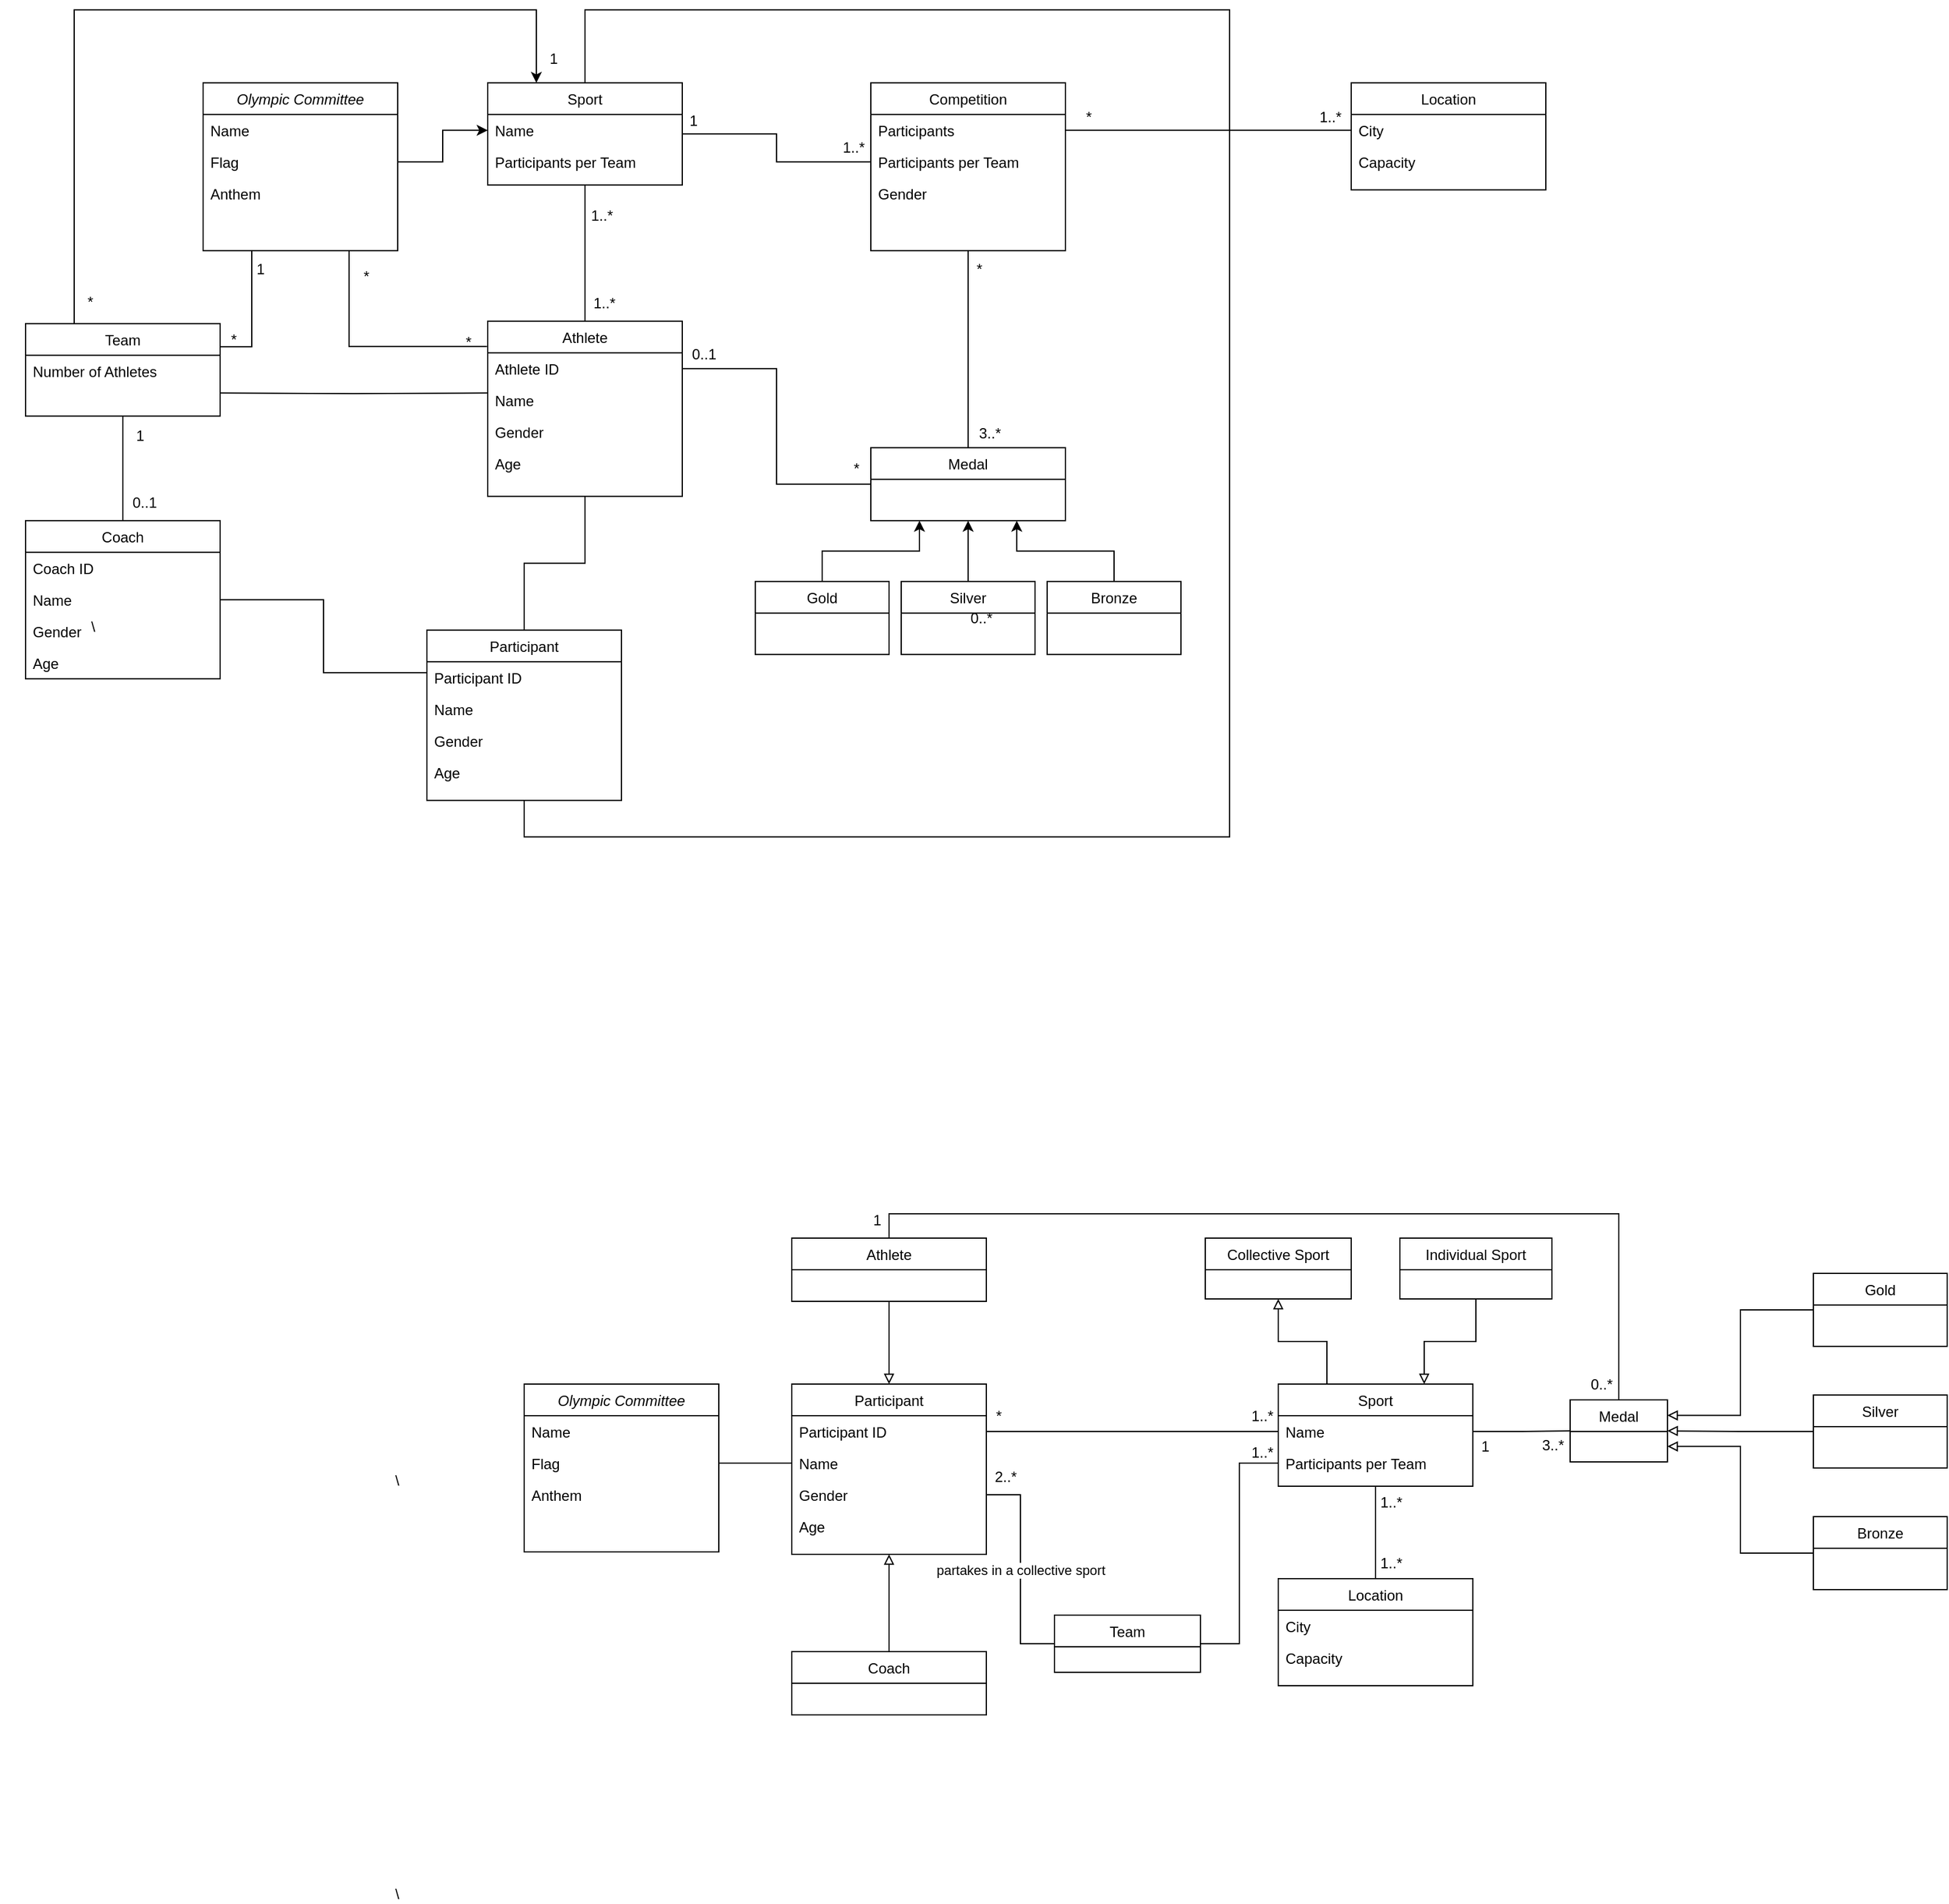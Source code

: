 <mxfile version="15.8.2" type="device"><diagram id="C5RBs43oDa-KdzZeNtuy" name="Page-1"><mxGraphModel dx="1582" dy="868" grid="1" gridSize="10" guides="1" tooltips="1" connect="1" arrows="1" fold="1" page="0" pageScale="1" pageWidth="827" pageHeight="1169" background="none" math="0" shadow="0"><root><mxCell id="WIyWlLk6GJQsqaUBKTNV-0"/><mxCell id="WIyWlLk6GJQsqaUBKTNV-1" parent="WIyWlLk6GJQsqaUBKTNV-0"/><mxCell id="XRuyuBpXfUFZvC4480IQ-0" value="Olympic Committee" style="swimlane;fontStyle=2;align=center;verticalAlign=top;childLayout=stackLayout;horizontal=1;startSize=26;horizontalStack=0;resizeParent=1;resizeLast=0;collapsible=1;marginBottom=0;rounded=0;shadow=0;strokeWidth=1;" parent="WIyWlLk6GJQsqaUBKTNV-1" vertex="1"><mxGeometry x="-604" y="-149.86" width="160" height="138" as="geometry"><mxRectangle x="230" y="140" width="160" height="26" as="alternateBounds"/></mxGeometry></mxCell><mxCell id="XRuyuBpXfUFZvC4480IQ-1" value="Name" style="text;align=left;verticalAlign=top;spacingLeft=4;spacingRight=4;overflow=hidden;rotatable=0;points=[[0,0.5],[1,0.5]];portConstraint=eastwest;" parent="XRuyuBpXfUFZvC4480IQ-0" vertex="1"><mxGeometry y="26" width="160" height="26" as="geometry"/></mxCell><mxCell id="XRuyuBpXfUFZvC4480IQ-3" value="Flag" style="text;align=left;verticalAlign=top;spacingLeft=4;spacingRight=4;overflow=hidden;rotatable=0;points=[[0,0.5],[1,0.5]];portConstraint=eastwest;" parent="XRuyuBpXfUFZvC4480IQ-0" vertex="1"><mxGeometry y="52" width="160" height="26" as="geometry"/></mxCell><mxCell id="DYSeeIDFSxhkfzzKo8SG-1" value="Anthem" style="text;align=left;verticalAlign=top;spacingLeft=4;spacingRight=4;overflow=hidden;rotatable=0;points=[[0,0.5],[1,0.5]];portConstraint=eastwest;" parent="XRuyuBpXfUFZvC4480IQ-0" vertex="1"><mxGeometry y="78" width="160" height="26" as="geometry"/></mxCell><mxCell id="XRuyuBpXfUFZvC4480IQ-65" style="edgeStyle=orthogonalEdgeStyle;rounded=0;orthogonalLoop=1;jettySize=auto;html=1;exitX=0.5;exitY=1;exitDx=0;exitDy=0;entryX=0.5;entryY=0;entryDx=0;entryDy=0;endArrow=none;endFill=0;" parent="WIyWlLk6GJQsqaUBKTNV-1" source="XRuyuBpXfUFZvC4480IQ-4" target="XRuyuBpXfUFZvC4480IQ-59" edge="1"><mxGeometry relative="1" as="geometry"/></mxCell><mxCell id="XRuyuBpXfUFZvC4480IQ-4" value="Competition" style="swimlane;fontStyle=0;align=center;verticalAlign=top;childLayout=stackLayout;horizontal=1;startSize=26;horizontalStack=0;resizeParent=1;resizeLast=0;collapsible=1;marginBottom=0;rounded=0;shadow=0;strokeWidth=1;" parent="WIyWlLk6GJQsqaUBKTNV-1" vertex="1"><mxGeometry x="-55" y="-149.86" width="160" height="138" as="geometry"><mxRectangle x="130" y="380" width="160" height="26" as="alternateBounds"/></mxGeometry></mxCell><mxCell id="XRuyuBpXfUFZvC4480IQ-5" value="Participants" style="text;align=left;verticalAlign=top;spacingLeft=4;spacingRight=4;overflow=hidden;rotatable=0;points=[[0,0.5],[1,0.5]];portConstraint=eastwest;" parent="XRuyuBpXfUFZvC4480IQ-4" vertex="1"><mxGeometry y="26" width="160" height="26" as="geometry"/></mxCell><mxCell id="XRuyuBpXfUFZvC4480IQ-6" value="Participants per Team" style="text;align=left;verticalAlign=top;spacingLeft=4;spacingRight=4;overflow=hidden;rotatable=0;points=[[0,0.5],[1,0.5]];portConstraint=eastwest;rounded=0;shadow=0;html=0;" parent="XRuyuBpXfUFZvC4480IQ-4" vertex="1"><mxGeometry y="52" width="160" height="26" as="geometry"/></mxCell><mxCell id="XRuyuBpXfUFZvC4480IQ-43" value="Gender" style="text;align=left;verticalAlign=top;spacingLeft=4;spacingRight=4;overflow=hidden;rotatable=0;points=[[0,0.5],[1,0.5]];portConstraint=eastwest;rounded=0;shadow=0;html=0;" parent="XRuyuBpXfUFZvC4480IQ-4" vertex="1"><mxGeometry y="78" width="160" height="26" as="geometry"/></mxCell><mxCell id="XRuyuBpXfUFZvC4480IQ-45" style="edgeStyle=orthogonalEdgeStyle;rounded=0;orthogonalLoop=1;jettySize=auto;html=1;exitX=1;exitY=0.5;exitDx=0;exitDy=0;entryX=0;entryY=0.5;entryDx=0;entryDy=0;endArrow=none;endFill=0;" parent="WIyWlLk6GJQsqaUBKTNV-1" source="XRuyuBpXfUFZvC4480IQ-7" target="XRuyuBpXfUFZvC4480IQ-6" edge="1"><mxGeometry relative="1" as="geometry"/></mxCell><mxCell id="ZtlLo9ua2BKIpWPB6l_6-35" style="edgeStyle=orthogonalEdgeStyle;rounded=0;orthogonalLoop=1;jettySize=auto;html=1;exitX=0.5;exitY=0;exitDx=0;exitDy=0;entryX=0.5;entryY=1;entryDx=0;entryDy=0;endArrow=none;endFill=0;" parent="WIyWlLk6GJQsqaUBKTNV-1" source="XRuyuBpXfUFZvC4480IQ-7" target="ZtlLo9ua2BKIpWPB6l_6-28" edge="1"><mxGeometry relative="1" as="geometry"><Array as="points"><mxPoint x="-290" y="-209.86"/><mxPoint x="240" y="-209.86"/><mxPoint x="240" y="470.14"/><mxPoint x="-340" y="470.14"/></Array></mxGeometry></mxCell><mxCell id="XRuyuBpXfUFZvC4480IQ-7" value="Sport" style="swimlane;fontStyle=0;align=center;verticalAlign=top;childLayout=stackLayout;horizontal=1;startSize=26;horizontalStack=0;resizeParent=1;resizeLast=0;collapsible=1;marginBottom=0;rounded=0;shadow=0;strokeWidth=1;" parent="WIyWlLk6GJQsqaUBKTNV-1" vertex="1"><mxGeometry x="-370" y="-149.86" width="160" height="84" as="geometry"><mxRectangle x="130" y="380" width="160" height="26" as="alternateBounds"/></mxGeometry></mxCell><mxCell id="XRuyuBpXfUFZvC4480IQ-8" value="Name" style="text;align=left;verticalAlign=top;spacingLeft=4;spacingRight=4;overflow=hidden;rotatable=0;points=[[0,0.5],[1,0.5]];portConstraint=eastwest;" parent="XRuyuBpXfUFZvC4480IQ-7" vertex="1"><mxGeometry y="26" width="160" height="26" as="geometry"/></mxCell><mxCell id="XRuyuBpXfUFZvC4480IQ-9" value="Participants per Team" style="text;align=left;verticalAlign=top;spacingLeft=4;spacingRight=4;overflow=hidden;rotatable=0;points=[[0,0.5],[1,0.5]];portConstraint=eastwest;rounded=0;shadow=0;html=0;" parent="XRuyuBpXfUFZvC4480IQ-7" vertex="1"><mxGeometry y="52" width="160" height="26" as="geometry"/></mxCell><mxCell id="XRuyuBpXfUFZvC4480IQ-44" style="edgeStyle=orthogonalEdgeStyle;rounded=0;orthogonalLoop=1;jettySize=auto;html=1;exitX=0.5;exitY=0;exitDx=0;exitDy=0;entryX=0.5;entryY=1;entryDx=0;entryDy=0;endArrow=none;endFill=0;" parent="WIyWlLk6GJQsqaUBKTNV-1" source="XRuyuBpXfUFZvC4480IQ-39" target="XRuyuBpXfUFZvC4480IQ-7" edge="1"><mxGeometry relative="1" as="geometry"/></mxCell><mxCell id="XRuyuBpXfUFZvC4480IQ-39" value="Athlete" style="swimlane;fontStyle=0;align=center;verticalAlign=top;childLayout=stackLayout;horizontal=1;startSize=26;horizontalStack=0;resizeParent=1;resizeLast=0;collapsible=1;marginBottom=0;rounded=0;shadow=0;strokeWidth=1;" parent="WIyWlLk6GJQsqaUBKTNV-1" vertex="1"><mxGeometry x="-370" y="46.14" width="160" height="144" as="geometry"><mxRectangle x="130" y="380" width="160" height="26" as="alternateBounds"/></mxGeometry></mxCell><mxCell id="XRuyuBpXfUFZvC4480IQ-40" value="Athlete ID" style="text;align=left;verticalAlign=top;spacingLeft=4;spacingRight=4;overflow=hidden;rotatable=0;points=[[0,0.5],[1,0.5]];portConstraint=eastwest;" parent="XRuyuBpXfUFZvC4480IQ-39" vertex="1"><mxGeometry y="26" width="160" height="26" as="geometry"/></mxCell><mxCell id="XRuyuBpXfUFZvC4480IQ-41" value="Name" style="text;align=left;verticalAlign=top;spacingLeft=4;spacingRight=4;overflow=hidden;rotatable=0;points=[[0,0.5],[1,0.5]];portConstraint=eastwest;rounded=0;shadow=0;html=0;" parent="XRuyuBpXfUFZvC4480IQ-39" vertex="1"><mxGeometry y="52" width="160" height="26" as="geometry"/></mxCell><mxCell id="ZtlLo9ua2BKIpWPB6l_6-20" value="\" style="resizable=0;align=left;verticalAlign=bottom;labelBackgroundColor=none;fontSize=12;" parent="XRuyuBpXfUFZvC4480IQ-39" connectable="0" vertex="1"><mxGeometry y="78" width="160" as="geometry"><mxPoint x="-328" y="182" as="offset"/></mxGeometry></mxCell><mxCell id="ZtlLo9ua2BKIpWPB6l_6-6" value="Gender" style="text;align=left;verticalAlign=top;spacingLeft=4;spacingRight=4;overflow=hidden;rotatable=0;points=[[0,0.5],[1,0.5]];portConstraint=eastwest;rounded=0;shadow=0;html=0;" parent="XRuyuBpXfUFZvC4480IQ-39" vertex="1"><mxGeometry y="78" width="160" height="26" as="geometry"/></mxCell><mxCell id="ZtlLo9ua2BKIpWPB6l_6-7" value="Age" style="text;align=left;verticalAlign=top;spacingLeft=4;spacingRight=4;overflow=hidden;rotatable=0;points=[[0,0.5],[1,0.5]];portConstraint=eastwest;rounded=0;shadow=0;html=0;" parent="XRuyuBpXfUFZvC4480IQ-39" vertex="1"><mxGeometry y="104" width="160" height="26" as="geometry"/></mxCell><mxCell id="XRuyuBpXfUFZvC4480IQ-42" style="edgeStyle=orthogonalEdgeStyle;rounded=0;orthogonalLoop=1;jettySize=auto;html=1;exitX=-0.004;exitY=0.144;exitDx=0;exitDy=0;entryX=0.75;entryY=1;entryDx=0;entryDy=0;exitPerimeter=0;endArrow=none;endFill=0;" parent="WIyWlLk6GJQsqaUBKTNV-1" source="XRuyuBpXfUFZvC4480IQ-39" target="XRuyuBpXfUFZvC4480IQ-0" edge="1"><mxGeometry relative="1" as="geometry"/></mxCell><mxCell id="XRuyuBpXfUFZvC4480IQ-47" style="edgeStyle=orthogonalEdgeStyle;rounded=0;orthogonalLoop=1;jettySize=auto;html=1;exitX=1;exitY=0.5;exitDx=0;exitDy=0;entryX=0;entryY=0.5;entryDx=0;entryDy=0;" parent="WIyWlLk6GJQsqaUBKTNV-1" source="XRuyuBpXfUFZvC4480IQ-3" target="XRuyuBpXfUFZvC4480IQ-8" edge="1"><mxGeometry relative="1" as="geometry"/></mxCell><mxCell id="XRuyuBpXfUFZvC4480IQ-48" value="*" style="resizable=0;align=left;verticalAlign=bottom;labelBackgroundColor=none;fontSize=12;" parent="WIyWlLk6GJQsqaUBKTNV-1" connectable="0" vertex="1"><mxGeometry x="-390" y="72.14" as="geometry"/></mxCell><mxCell id="XRuyuBpXfUFZvC4480IQ-49" value="*" style="resizable=0;align=left;verticalAlign=bottom;labelBackgroundColor=none;fontSize=12;" parent="WIyWlLk6GJQsqaUBKTNV-1" connectable="0" vertex="1"><mxGeometry x="-474" y="14.14" as="geometry"><mxPoint y="4" as="offset"/></mxGeometry></mxCell><mxCell id="ZtlLo9ua2BKIpWPB6l_6-12" style="edgeStyle=orthogonalEdgeStyle;rounded=0;orthogonalLoop=1;jettySize=auto;html=1;exitX=0.25;exitY=0;exitDx=0;exitDy=0;entryX=0.25;entryY=0;entryDx=0;entryDy=0;endArrow=classic;endFill=1;" parent="WIyWlLk6GJQsqaUBKTNV-1" source="XRuyuBpXfUFZvC4480IQ-57" target="XRuyuBpXfUFZvC4480IQ-7" edge="1"><mxGeometry relative="1" as="geometry"><Array as="points"><mxPoint x="-710" y="-209.86"/><mxPoint x="-330" y="-209.86"/></Array></mxGeometry></mxCell><mxCell id="ZtlLo9ua2BKIpWPB6l_6-16" style="edgeStyle=orthogonalEdgeStyle;rounded=0;orthogonalLoop=1;jettySize=auto;html=1;exitX=1;exitY=0.25;exitDx=0;exitDy=0;entryX=0.25;entryY=1;entryDx=0;entryDy=0;endArrow=none;endFill=0;" parent="WIyWlLk6GJQsqaUBKTNV-1" source="XRuyuBpXfUFZvC4480IQ-57" target="XRuyuBpXfUFZvC4480IQ-0" edge="1"><mxGeometry relative="1" as="geometry"/></mxCell><mxCell id="XRuyuBpXfUFZvC4480IQ-57" value="Team" style="swimlane;fontStyle=0;align=center;verticalAlign=top;childLayout=stackLayout;horizontal=1;startSize=26;horizontalStack=0;resizeParent=1;resizeLast=0;collapsible=1;marginBottom=0;rounded=0;shadow=0;strokeWidth=1;" parent="WIyWlLk6GJQsqaUBKTNV-1" vertex="1"><mxGeometry x="-750" y="48.14" width="160" height="76" as="geometry"><mxRectangle x="340" y="380" width="170" height="26" as="alternateBounds"/></mxGeometry></mxCell><mxCell id="DYSeeIDFSxhkfzzKo8SG-2" value="Number of Athletes" style="text;align=left;verticalAlign=top;spacingLeft=4;spacingRight=4;overflow=hidden;rotatable=0;points=[[0,0.5],[1,0.5]];portConstraint=eastwest;rounded=0;shadow=0;html=0;" parent="XRuyuBpXfUFZvC4480IQ-57" vertex="1"><mxGeometry y="26" width="160" height="26" as="geometry"/></mxCell><mxCell id="XRuyuBpXfUFZvC4480IQ-66" style="edgeStyle=orthogonalEdgeStyle;rounded=0;orthogonalLoop=1;jettySize=auto;html=1;exitX=0;exitY=0.5;exitDx=0;exitDy=0;entryX=1;entryY=0.5;entryDx=0;entryDy=0;endArrow=none;endFill=0;" parent="WIyWlLk6GJQsqaUBKTNV-1" source="XRuyuBpXfUFZvC4480IQ-59" target="XRuyuBpXfUFZvC4480IQ-40" edge="1"><mxGeometry relative="1" as="geometry"/></mxCell><mxCell id="XRuyuBpXfUFZvC4480IQ-59" value="Medal" style="swimlane;fontStyle=0;align=center;verticalAlign=top;childLayout=stackLayout;horizontal=1;startSize=26;horizontalStack=0;resizeParent=1;resizeLast=0;collapsible=1;marginBottom=0;rounded=0;shadow=0;strokeWidth=1;" parent="WIyWlLk6GJQsqaUBKTNV-1" vertex="1"><mxGeometry x="-55" y="150.14" width="160" height="60" as="geometry"><mxRectangle x="340" y="380" width="170" height="26" as="alternateBounds"/></mxGeometry></mxCell><mxCell id="XRuyuBpXfUFZvC4480IQ-62" value="0..1" style="resizable=0;align=left;verticalAlign=bottom;labelBackgroundColor=none;fontSize=12;" parent="WIyWlLk6GJQsqaUBKTNV-1" connectable="0" vertex="1"><mxGeometry x="-770" y="-59.86" as="geometry"><mxPoint x="106" y="264" as="offset"/></mxGeometry></mxCell><mxCell id="XRuyuBpXfUFZvC4480IQ-63" value="1" style="resizable=0;align=left;verticalAlign=bottom;labelBackgroundColor=none;fontSize=12;" parent="WIyWlLk6GJQsqaUBKTNV-1" connectable="0" vertex="1"><mxGeometry x="-680" y="150.14" as="geometry"><mxPoint x="19" y="-1" as="offset"/></mxGeometry></mxCell><mxCell id="XRuyuBpXfUFZvC4480IQ-75" style="edgeStyle=orthogonalEdgeStyle;rounded=0;orthogonalLoop=1;jettySize=auto;html=1;exitX=0.5;exitY=0;exitDx=0;exitDy=0;entryX=0.5;entryY=1;entryDx=0;entryDy=0;" parent="WIyWlLk6GJQsqaUBKTNV-1" source="XRuyuBpXfUFZvC4480IQ-70" target="XRuyuBpXfUFZvC4480IQ-59" edge="1"><mxGeometry relative="1" as="geometry"/></mxCell><mxCell id="XRuyuBpXfUFZvC4480IQ-70" value="Silver" style="swimlane;fontStyle=0;align=center;verticalAlign=top;childLayout=stackLayout;horizontal=1;startSize=26;horizontalStack=0;resizeParent=1;resizeLast=0;collapsible=1;marginBottom=0;rounded=0;shadow=0;strokeWidth=1;" parent="WIyWlLk6GJQsqaUBKTNV-1" vertex="1"><mxGeometry x="-30" y="260.14" width="110" height="60" as="geometry"><mxRectangle x="340" y="380" width="170" height="26" as="alternateBounds"/></mxGeometry></mxCell><mxCell id="XRuyuBpXfUFZvC4480IQ-77" style="edgeStyle=orthogonalEdgeStyle;rounded=0;orthogonalLoop=1;jettySize=auto;html=1;exitX=0.5;exitY=0;exitDx=0;exitDy=0;entryX=0.25;entryY=1;entryDx=0;entryDy=0;" parent="WIyWlLk6GJQsqaUBKTNV-1" source="XRuyuBpXfUFZvC4480IQ-71" target="XRuyuBpXfUFZvC4480IQ-59" edge="1"><mxGeometry relative="1" as="geometry"/></mxCell><mxCell id="XRuyuBpXfUFZvC4480IQ-71" value="Gold" style="swimlane;fontStyle=0;align=center;verticalAlign=top;childLayout=stackLayout;horizontal=1;startSize=26;horizontalStack=0;resizeParent=1;resizeLast=0;collapsible=1;marginBottom=0;rounded=0;shadow=0;strokeWidth=1;" parent="WIyWlLk6GJQsqaUBKTNV-1" vertex="1"><mxGeometry x="-150" y="260.14" width="110" height="60" as="geometry"><mxRectangle x="340" y="380" width="170" height="26" as="alternateBounds"/></mxGeometry></mxCell><mxCell id="XRuyuBpXfUFZvC4480IQ-78" style="edgeStyle=orthogonalEdgeStyle;rounded=0;orthogonalLoop=1;jettySize=auto;html=1;exitX=0.5;exitY=0;exitDx=0;exitDy=0;entryX=0.75;entryY=1;entryDx=0;entryDy=0;" parent="WIyWlLk6GJQsqaUBKTNV-1" source="XRuyuBpXfUFZvC4480IQ-73" target="XRuyuBpXfUFZvC4480IQ-59" edge="1"><mxGeometry relative="1" as="geometry"/></mxCell><mxCell id="XRuyuBpXfUFZvC4480IQ-73" value="Bronze" style="swimlane;fontStyle=0;align=center;verticalAlign=top;childLayout=stackLayout;horizontal=1;startSize=26;horizontalStack=0;resizeParent=1;resizeLast=0;collapsible=1;marginBottom=0;rounded=0;shadow=0;strokeWidth=1;" parent="WIyWlLk6GJQsqaUBKTNV-1" vertex="1"><mxGeometry x="90" y="260.14" width="110" height="60" as="geometry"><mxRectangle x="340" y="380" width="170" height="26" as="alternateBounds"/></mxGeometry></mxCell><mxCell id="dQEtQjH78SriLhEEb1A2-1" value="0..1" style="resizable=0;align=left;verticalAlign=bottom;labelBackgroundColor=none;fontSize=12;" parent="WIyWlLk6GJQsqaUBKTNV-1" connectable="0" vertex="1"><mxGeometry x="-464" y="30.14" as="geometry"><mxPoint x="260" y="52" as="offset"/></mxGeometry></mxCell><mxCell id="dQEtQjH78SriLhEEb1A2-2" value="*" style="resizable=0;align=left;verticalAlign=bottom;labelBackgroundColor=none;fontSize=12;" parent="WIyWlLk6GJQsqaUBKTNV-1" connectable="0" vertex="1"><mxGeometry x="-71" y="176.14" as="geometry"/></mxCell><mxCell id="ZtlLo9ua2BKIpWPB6l_6-1" style="edgeStyle=orthogonalEdgeStyle;rounded=0;orthogonalLoop=1;jettySize=auto;html=1;exitX=0.5;exitY=0;exitDx=0;exitDy=0;entryX=0.5;entryY=1;entryDx=0;entryDy=0;endArrow=none;endFill=0;" parent="WIyWlLk6GJQsqaUBKTNV-1" source="axn9-9vDclGBsgR4s-yw-0" target="XRuyuBpXfUFZvC4480IQ-57" edge="1"><mxGeometry relative="1" as="geometry"/></mxCell><mxCell id="axn9-9vDclGBsgR4s-yw-0" value="Coach" style="swimlane;fontStyle=0;align=center;verticalAlign=top;childLayout=stackLayout;horizontal=1;startSize=26;horizontalStack=0;resizeParent=1;resizeLast=0;collapsible=1;marginBottom=0;rounded=0;shadow=0;strokeWidth=1;" parent="WIyWlLk6GJQsqaUBKTNV-1" vertex="1"><mxGeometry x="-750" y="210.14" width="160" height="130" as="geometry"><mxRectangle x="340" y="380" width="170" height="26" as="alternateBounds"/></mxGeometry></mxCell><mxCell id="ZtlLo9ua2BKIpWPB6l_6-24" value="Coach ID" style="text;align=left;verticalAlign=top;spacingLeft=4;spacingRight=4;overflow=hidden;rotatable=0;points=[[0,0.5],[1,0.5]];portConstraint=eastwest;" parent="axn9-9vDclGBsgR4s-yw-0" vertex="1"><mxGeometry y="26" width="160" height="26" as="geometry"/></mxCell><mxCell id="ZtlLo9ua2BKIpWPB6l_6-25" value="Name" style="text;align=left;verticalAlign=top;spacingLeft=4;spacingRight=4;overflow=hidden;rotatable=0;points=[[0,0.5],[1,0.5]];portConstraint=eastwest;rounded=0;shadow=0;html=0;" parent="axn9-9vDclGBsgR4s-yw-0" vertex="1"><mxGeometry y="52" width="160" height="26" as="geometry"/></mxCell><mxCell id="ZtlLo9ua2BKIpWPB6l_6-26" value="Gender" style="text;align=left;verticalAlign=top;spacingLeft=4;spacingRight=4;overflow=hidden;rotatable=0;points=[[0,0.5],[1,0.5]];portConstraint=eastwest;rounded=0;shadow=0;html=0;" parent="axn9-9vDclGBsgR4s-yw-0" vertex="1"><mxGeometry y="78" width="160" height="26" as="geometry"/></mxCell><mxCell id="ZtlLo9ua2BKIpWPB6l_6-27" value="Age" style="text;align=left;verticalAlign=top;spacingLeft=4;spacingRight=4;overflow=hidden;rotatable=0;points=[[0,0.5],[1,0.5]];portConstraint=eastwest;rounded=0;shadow=0;html=0;" parent="axn9-9vDclGBsgR4s-yw-0" vertex="1"><mxGeometry y="104" width="160" height="26" as="geometry"/></mxCell><mxCell id="ZtlLo9ua2BKIpWPB6l_6-3" style="edgeStyle=orthogonalEdgeStyle;rounded=0;orthogonalLoop=1;jettySize=auto;html=1;entryX=1;entryY=0.75;entryDx=0;entryDy=0;endArrow=none;endFill=0;" parent="WIyWlLk6GJQsqaUBKTNV-1" target="XRuyuBpXfUFZvC4480IQ-57" edge="1"><mxGeometry relative="1" as="geometry"><mxPoint x="-370" y="105.14" as="sourcePoint"/></mxGeometry></mxCell><mxCell id="ZtlLo9ua2BKIpWPB6l_6-4" value="1..*" style="resizable=0;align=left;verticalAlign=bottom;labelBackgroundColor=none;fontSize=12;" parent="WIyWlLk6GJQsqaUBKTNV-1" connectable="0" vertex="1"><mxGeometry x="-280" y="-39.86" as="geometry"><mxPoint x="-7" y="8" as="offset"/></mxGeometry></mxCell><mxCell id="ZtlLo9ua2BKIpWPB6l_6-5" value="1..*" style="resizable=0;align=left;verticalAlign=bottom;labelBackgroundColor=none;fontSize=12;" parent="WIyWlLk6GJQsqaUBKTNV-1" connectable="0" vertex="1"><mxGeometry x="-260" y="-39.86" as="geometry"><mxPoint x="-25" y="80" as="offset"/></mxGeometry></mxCell><mxCell id="ZtlLo9ua2BKIpWPB6l_6-13" value="1" style="resizable=0;align=left;verticalAlign=bottom;labelBackgroundColor=none;fontSize=12;" parent="WIyWlLk6GJQsqaUBKTNV-1" connectable="0" vertex="1"><mxGeometry x="-340" y="-159.86" as="geometry"><mxPoint x="19" y="-1" as="offset"/></mxGeometry></mxCell><mxCell id="ZtlLo9ua2BKIpWPB6l_6-14" value="*" style="resizable=0;align=left;verticalAlign=bottom;labelBackgroundColor=none;fontSize=12;" parent="WIyWlLk6GJQsqaUBKTNV-1" connectable="0" vertex="1"><mxGeometry x="-720" y="40.14" as="geometry"><mxPoint x="19" y="-1" as="offset"/></mxGeometry></mxCell><mxCell id="ZtlLo9ua2BKIpWPB6l_6-21" value="0..*" style="resizable=0;align=left;verticalAlign=bottom;labelBackgroundColor=none;fontSize=12;" parent="WIyWlLk6GJQsqaUBKTNV-1" connectable="0" vertex="1"><mxGeometry x="240" y="-140" as="geometry"><mxPoint x="-215" y="439" as="offset"/></mxGeometry></mxCell><mxCell id="ZtlLo9ua2BKIpWPB6l_6-22" value="1" style="resizable=0;align=left;verticalAlign=bottom;labelBackgroundColor=none;fontSize=12;" parent="WIyWlLk6GJQsqaUBKTNV-1" connectable="0" vertex="1"><mxGeometry x="-474" y="-11.86" as="geometry"><mxPoint x="-88" y="24" as="offset"/></mxGeometry></mxCell><mxCell id="ZtlLo9ua2BKIpWPB6l_6-23" value="*" style="resizable=0;align=left;verticalAlign=bottom;labelBackgroundColor=none;fontSize=12;" parent="WIyWlLk6GJQsqaUBKTNV-1" connectable="0" vertex="1"><mxGeometry x="-490" y="46.14" as="geometry"><mxPoint x="-93" y="24" as="offset"/></mxGeometry></mxCell><mxCell id="ZtlLo9ua2BKIpWPB6l_6-33" style="edgeStyle=orthogonalEdgeStyle;rounded=0;orthogonalLoop=1;jettySize=auto;html=1;exitX=0.5;exitY=0;exitDx=0;exitDy=0;endArrow=none;endFill=0;entryX=0.5;entryY=1;entryDx=0;entryDy=0;" parent="WIyWlLk6GJQsqaUBKTNV-1" source="ZtlLo9ua2BKIpWPB6l_6-28" target="XRuyuBpXfUFZvC4480IQ-39" edge="1"><mxGeometry relative="1" as="geometry"><mxPoint x="-290" y="220.14" as="targetPoint"/></mxGeometry></mxCell><mxCell id="ZtlLo9ua2BKIpWPB6l_6-34" style="edgeStyle=orthogonalEdgeStyle;rounded=0;orthogonalLoop=1;jettySize=auto;html=1;exitX=0;exitY=0.25;exitDx=0;exitDy=0;entryX=1;entryY=0.5;entryDx=0;entryDy=0;endArrow=none;endFill=0;" parent="WIyWlLk6GJQsqaUBKTNV-1" source="ZtlLo9ua2BKIpWPB6l_6-28" target="ZtlLo9ua2BKIpWPB6l_6-25" edge="1"><mxGeometry relative="1" as="geometry"/></mxCell><mxCell id="ZtlLo9ua2BKIpWPB6l_6-28" value="Participant" style="swimlane;fontStyle=0;align=center;verticalAlign=top;childLayout=stackLayout;horizontal=1;startSize=26;horizontalStack=0;resizeParent=1;resizeLast=0;collapsible=1;marginBottom=0;rounded=0;shadow=0;strokeWidth=1;" parent="WIyWlLk6GJQsqaUBKTNV-1" vertex="1"><mxGeometry x="-420" y="300.14" width="160" height="140" as="geometry"><mxRectangle x="130" y="380" width="160" height="26" as="alternateBounds"/></mxGeometry></mxCell><mxCell id="ZtlLo9ua2BKIpWPB6l_6-29" value="Participant ID" style="text;align=left;verticalAlign=top;spacingLeft=4;spacingRight=4;overflow=hidden;rotatable=0;points=[[0,0.5],[1,0.5]];portConstraint=eastwest;" parent="ZtlLo9ua2BKIpWPB6l_6-28" vertex="1"><mxGeometry y="26" width="160" height="26" as="geometry"/></mxCell><mxCell id="ZtlLo9ua2BKIpWPB6l_6-30" value="Name" style="text;align=left;verticalAlign=top;spacingLeft=4;spacingRight=4;overflow=hidden;rotatable=0;points=[[0,0.5],[1,0.5]];portConstraint=eastwest;rounded=0;shadow=0;html=0;" parent="ZtlLo9ua2BKIpWPB6l_6-28" vertex="1"><mxGeometry y="52" width="160" height="26" as="geometry"/></mxCell><mxCell id="ZtlLo9ua2BKIpWPB6l_6-31" value="Gender" style="text;align=left;verticalAlign=top;spacingLeft=4;spacingRight=4;overflow=hidden;rotatable=0;points=[[0,0.5],[1,0.5]];portConstraint=eastwest;rounded=0;shadow=0;html=0;" parent="ZtlLo9ua2BKIpWPB6l_6-28" vertex="1"><mxGeometry y="78" width="160" height="26" as="geometry"/></mxCell><mxCell id="ZtlLo9ua2BKIpWPB6l_6-32" value="Age" style="text;align=left;verticalAlign=top;spacingLeft=4;spacingRight=4;overflow=hidden;rotatable=0;points=[[0,0.5],[1,0.5]];portConstraint=eastwest;rounded=0;shadow=0;html=0;" parent="ZtlLo9ua2BKIpWPB6l_6-28" vertex="1"><mxGeometry y="104" width="160" height="26" as="geometry"/></mxCell><mxCell id="ZtlLo9ua2BKIpWPB6l_6-41" value="Location" style="swimlane;fontStyle=0;align=center;verticalAlign=top;childLayout=stackLayout;horizontal=1;startSize=26;horizontalStack=0;resizeParent=1;resizeLast=0;collapsible=1;marginBottom=0;rounded=0;shadow=0;strokeWidth=1;" parent="WIyWlLk6GJQsqaUBKTNV-1" vertex="1"><mxGeometry x="340" y="-149.86" width="160" height="88" as="geometry"><mxRectangle x="130" y="380" width="160" height="26" as="alternateBounds"/></mxGeometry></mxCell><mxCell id="ZtlLo9ua2BKIpWPB6l_6-42" value="City" style="text;align=left;verticalAlign=top;spacingLeft=4;spacingRight=4;overflow=hidden;rotatable=0;points=[[0,0.5],[1,0.5]];portConstraint=eastwest;" parent="ZtlLo9ua2BKIpWPB6l_6-41" vertex="1"><mxGeometry y="26" width="160" height="26" as="geometry"/></mxCell><mxCell id="ZtlLo9ua2BKIpWPB6l_6-43" value="Capacity" style="text;align=left;verticalAlign=top;spacingLeft=4;spacingRight=4;overflow=hidden;rotatable=0;points=[[0,0.5],[1,0.5]];portConstraint=eastwest;rounded=0;shadow=0;html=0;" parent="ZtlLo9ua2BKIpWPB6l_6-41" vertex="1"><mxGeometry y="52" width="160" height="26" as="geometry"/></mxCell><mxCell id="ZtlLo9ua2BKIpWPB6l_6-45" style="edgeStyle=orthogonalEdgeStyle;rounded=0;orthogonalLoop=1;jettySize=auto;html=1;exitX=0;exitY=0.5;exitDx=0;exitDy=0;entryX=1;entryY=0.5;entryDx=0;entryDy=0;endArrow=none;endFill=0;" parent="WIyWlLk6GJQsqaUBKTNV-1" source="ZtlLo9ua2BKIpWPB6l_6-42" target="XRuyuBpXfUFZvC4480IQ-5" edge="1"><mxGeometry relative="1" as="geometry"/></mxCell><mxCell id="ZtlLo9ua2BKIpWPB6l_6-46" value="*" style="resizable=0;align=left;verticalAlign=bottom;labelBackgroundColor=none;fontSize=12;" parent="WIyWlLk6GJQsqaUBKTNV-1" connectable="0" vertex="1"><mxGeometry x="-230" y="-39.86" as="geometry"><mxPoint x="260" y="52" as="offset"/></mxGeometry></mxCell><mxCell id="ZtlLo9ua2BKIpWPB6l_6-47" value="3..*" style="resizable=0;align=left;verticalAlign=bottom;labelBackgroundColor=none;fontSize=12;" parent="WIyWlLk6GJQsqaUBKTNV-1" connectable="0" vertex="1"><mxGeometry x="-228" y="95.14" as="geometry"><mxPoint x="260" y="52" as="offset"/></mxGeometry></mxCell><mxCell id="DYSeeIDFSxhkfzzKo8SG-3" value="1..*" style="resizable=0;align=left;verticalAlign=bottom;labelBackgroundColor=none;fontSize=12;" parent="WIyWlLk6GJQsqaUBKTNV-1" connectable="0" vertex="1"><mxGeometry x="-340" y="-139.86" as="geometry"><mxPoint x="260" y="52" as="offset"/></mxGeometry></mxCell><mxCell id="DYSeeIDFSxhkfzzKo8SG-4" value="1" style="resizable=0;align=left;verticalAlign=bottom;labelBackgroundColor=none;fontSize=12;" parent="WIyWlLk6GJQsqaUBKTNV-1" connectable="0" vertex="1"><mxGeometry x="-466" y="-161.86" as="geometry"><mxPoint x="260" y="52" as="offset"/></mxGeometry></mxCell><mxCell id="DYSeeIDFSxhkfzzKo8SG-5" value="*" style="resizable=0;align=left;verticalAlign=bottom;labelBackgroundColor=none;fontSize=12;" parent="WIyWlLk6GJQsqaUBKTNV-1" connectable="0" vertex="1"><mxGeometry x="-140" y="-164.86" as="geometry"><mxPoint x="260" y="52" as="offset"/></mxGeometry></mxCell><mxCell id="DYSeeIDFSxhkfzzKo8SG-6" value="1..*" style="resizable=0;align=left;verticalAlign=bottom;labelBackgroundColor=none;fontSize=12;" parent="WIyWlLk6GJQsqaUBKTNV-1" connectable="0" vertex="1"><mxGeometry x="52" y="-164.86" as="geometry"><mxPoint x="260" y="52" as="offset"/></mxGeometry></mxCell><mxCell id="DYSeeIDFSxhkfzzKo8SG-24" style="edgeStyle=orthogonalEdgeStyle;rounded=0;orthogonalLoop=1;jettySize=auto;html=1;exitX=0.5;exitY=0;exitDx=0;exitDy=0;entryX=0.5;entryY=1;entryDx=0;entryDy=0;endArrow=none;endFill=0;startArrow=block;startFill=0;" parent="WIyWlLk6GJQsqaUBKTNV-1" source="DYSeeIDFSxhkfzzKo8SG-13" target="DYSeeIDFSxhkfzzKo8SG-18" edge="1"><mxGeometry relative="1" as="geometry"/></mxCell><mxCell id="DYSeeIDFSxhkfzzKo8SG-13" value="Participant" style="swimlane;fontStyle=0;align=center;verticalAlign=top;childLayout=stackLayout;horizontal=1;startSize=26;horizontalStack=0;resizeParent=1;resizeLast=0;collapsible=1;marginBottom=0;rounded=0;shadow=0;strokeWidth=1;" parent="WIyWlLk6GJQsqaUBKTNV-1" vertex="1"><mxGeometry x="-120" y="920" width="160" height="140" as="geometry"><mxRectangle x="130" y="380" width="160" height="26" as="alternateBounds"/></mxGeometry></mxCell><mxCell id="DYSeeIDFSxhkfzzKo8SG-14" value="Participant ID" style="text;align=left;verticalAlign=top;spacingLeft=4;spacingRight=4;overflow=hidden;rotatable=0;points=[[0,0.5],[1,0.5]];portConstraint=eastwest;" parent="DYSeeIDFSxhkfzzKo8SG-13" vertex="1"><mxGeometry y="26" width="160" height="26" as="geometry"/></mxCell><mxCell id="DYSeeIDFSxhkfzzKo8SG-15" value="Name" style="text;align=left;verticalAlign=top;spacingLeft=4;spacingRight=4;overflow=hidden;rotatable=0;points=[[0,0.5],[1,0.5]];portConstraint=eastwest;rounded=0;shadow=0;html=0;" parent="DYSeeIDFSxhkfzzKo8SG-13" vertex="1"><mxGeometry y="52" width="160" height="26" as="geometry"/></mxCell><mxCell id="DYSeeIDFSxhkfzzKo8SG-16" value="Gender" style="text;align=left;verticalAlign=top;spacingLeft=4;spacingRight=4;overflow=hidden;rotatable=0;points=[[0,0.5],[1,0.5]];portConstraint=eastwest;rounded=0;shadow=0;html=0;" parent="DYSeeIDFSxhkfzzKo8SG-13" vertex="1"><mxGeometry y="78" width="160" height="26" as="geometry"/></mxCell><mxCell id="DYSeeIDFSxhkfzzKo8SG-17" value="Age" style="text;align=left;verticalAlign=top;spacingLeft=4;spacingRight=4;overflow=hidden;rotatable=0;points=[[0,0.5],[1,0.5]];portConstraint=eastwest;rounded=0;shadow=0;html=0;" parent="DYSeeIDFSxhkfzzKo8SG-13" vertex="1"><mxGeometry y="104" width="160" height="26" as="geometry"/></mxCell><mxCell id="DYSeeIDFSxhkfzzKo8SG-18" value="Athlete" style="swimlane;fontStyle=0;align=center;verticalAlign=top;childLayout=stackLayout;horizontal=1;startSize=26;horizontalStack=0;resizeParent=1;resizeLast=0;collapsible=1;marginBottom=0;rounded=0;shadow=0;strokeWidth=1;" parent="WIyWlLk6GJQsqaUBKTNV-1" vertex="1"><mxGeometry x="-120" y="800" width="160" height="52" as="geometry"><mxRectangle x="130" y="380" width="160" height="26" as="alternateBounds"/></mxGeometry></mxCell><mxCell id="DYSeeIDFSxhkfzzKo8SG-21" value="\" style="resizable=0;align=left;verticalAlign=bottom;labelBackgroundColor=none;fontSize=12;" parent="DYSeeIDFSxhkfzzKo8SG-18" connectable="0" vertex="1"><mxGeometry y="26" width="160" as="geometry"><mxPoint x="-328" y="182" as="offset"/></mxGeometry></mxCell><mxCell id="DYSeeIDFSxhkfzzKo8SG-25" value="Olympic Committee" style="swimlane;fontStyle=2;align=center;verticalAlign=top;childLayout=stackLayout;horizontal=1;startSize=26;horizontalStack=0;resizeParent=1;resizeLast=0;collapsible=1;marginBottom=0;rounded=0;shadow=0;strokeWidth=1;" parent="WIyWlLk6GJQsqaUBKTNV-1" vertex="1"><mxGeometry x="-340" y="920" width="160" height="138" as="geometry"><mxRectangle x="230" y="140" width="160" height="26" as="alternateBounds"/></mxGeometry></mxCell><mxCell id="DYSeeIDFSxhkfzzKo8SG-26" value="Name" style="text;align=left;verticalAlign=top;spacingLeft=4;spacingRight=4;overflow=hidden;rotatable=0;points=[[0,0.5],[1,0.5]];portConstraint=eastwest;" parent="DYSeeIDFSxhkfzzKo8SG-25" vertex="1"><mxGeometry y="26" width="160" height="26" as="geometry"/></mxCell><mxCell id="DYSeeIDFSxhkfzzKo8SG-27" value="Flag" style="text;align=left;verticalAlign=top;spacingLeft=4;spacingRight=4;overflow=hidden;rotatable=0;points=[[0,0.5],[1,0.5]];portConstraint=eastwest;" parent="DYSeeIDFSxhkfzzKo8SG-25" vertex="1"><mxGeometry y="52" width="160" height="26" as="geometry"/></mxCell><mxCell id="DYSeeIDFSxhkfzzKo8SG-28" value="Anthem" style="text;align=left;verticalAlign=top;spacingLeft=4;spacingRight=4;overflow=hidden;rotatable=0;points=[[0,0.5],[1,0.5]];portConstraint=eastwest;" parent="DYSeeIDFSxhkfzzKo8SG-25" vertex="1"><mxGeometry y="78" width="160" height="26" as="geometry"/></mxCell><mxCell id="DYSeeIDFSxhkfzzKo8SG-31" style="edgeStyle=orthogonalEdgeStyle;rounded=0;orthogonalLoop=1;jettySize=auto;html=1;exitX=0.5;exitY=0;exitDx=0;exitDy=0;entryX=0.5;entryY=1;entryDx=0;entryDy=0;endArrow=block;endFill=0;" parent="WIyWlLk6GJQsqaUBKTNV-1" source="DYSeeIDFSxhkfzzKo8SG-29" target="DYSeeIDFSxhkfzzKo8SG-13" edge="1"><mxGeometry relative="1" as="geometry"/></mxCell><mxCell id="DYSeeIDFSxhkfzzKo8SG-29" value="Coach" style="swimlane;fontStyle=0;align=center;verticalAlign=top;childLayout=stackLayout;horizontal=1;startSize=26;horizontalStack=0;resizeParent=1;resizeLast=0;collapsible=1;marginBottom=0;rounded=0;shadow=0;strokeWidth=1;" parent="WIyWlLk6GJQsqaUBKTNV-1" vertex="1"><mxGeometry x="-120" y="1140" width="160" height="52" as="geometry"><mxRectangle x="130" y="380" width="160" height="26" as="alternateBounds"/></mxGeometry></mxCell><mxCell id="DYSeeIDFSxhkfzzKo8SG-30" value="\" style="resizable=0;align=left;verticalAlign=bottom;labelBackgroundColor=none;fontSize=12;" parent="DYSeeIDFSxhkfzzKo8SG-29" connectable="0" vertex="1"><mxGeometry y="26" width="160" as="geometry"><mxPoint x="-328" y="182" as="offset"/></mxGeometry></mxCell><mxCell id="DYSeeIDFSxhkfzzKo8SG-32" value="Team" style="swimlane;fontStyle=0;align=center;verticalAlign=top;childLayout=stackLayout;horizontal=1;startSize=26;horizontalStack=0;resizeParent=1;resizeLast=0;collapsible=1;marginBottom=0;rounded=0;shadow=0;strokeWidth=1;" parent="WIyWlLk6GJQsqaUBKTNV-1" vertex="1"><mxGeometry x="96" y="1110" width="120" height="47" as="geometry"><mxRectangle x="340" y="380" width="170" height="26" as="alternateBounds"/></mxGeometry></mxCell><mxCell id="DYSeeIDFSxhkfzzKo8SG-79" style="edgeStyle=orthogonalEdgeStyle;rounded=0;orthogonalLoop=1;jettySize=auto;html=1;exitX=0.75;exitY=0;exitDx=0;exitDy=0;entryX=0.5;entryY=1;entryDx=0;entryDy=0;startArrow=block;startFill=0;endArrow=none;endFill=0;" parent="WIyWlLk6GJQsqaUBKTNV-1" source="DYSeeIDFSxhkfzzKo8SG-39" target="DYSeeIDFSxhkfzzKo8SG-43" edge="1"><mxGeometry relative="1" as="geometry"/></mxCell><mxCell id="DYSeeIDFSxhkfzzKo8SG-93" style="edgeStyle=orthogonalEdgeStyle;rounded=0;orthogonalLoop=1;jettySize=auto;html=1;exitX=0.5;exitY=1;exitDx=0;exitDy=0;entryX=0.5;entryY=0;entryDx=0;entryDy=0;startArrow=none;startFill=0;endArrow=none;endFill=0;" parent="WIyWlLk6GJQsqaUBKTNV-1" source="DYSeeIDFSxhkfzzKo8SG-39" target="DYSeeIDFSxhkfzzKo8SG-90" edge="1"><mxGeometry relative="1" as="geometry"/></mxCell><mxCell id="DYSeeIDFSxhkfzzKo8SG-39" value="Sport" style="swimlane;fontStyle=0;align=center;verticalAlign=top;childLayout=stackLayout;horizontal=1;startSize=26;horizontalStack=0;resizeParent=1;resizeLast=0;collapsible=1;marginBottom=0;rounded=0;shadow=0;strokeWidth=1;" parent="WIyWlLk6GJQsqaUBKTNV-1" vertex="1"><mxGeometry x="280" y="920" width="160" height="84" as="geometry"><mxRectangle x="130" y="380" width="160" height="26" as="alternateBounds"/></mxGeometry></mxCell><mxCell id="DYSeeIDFSxhkfzzKo8SG-40" value="Name" style="text;align=left;verticalAlign=top;spacingLeft=4;spacingRight=4;overflow=hidden;rotatable=0;points=[[0,0.5],[1,0.5]];portConstraint=eastwest;" parent="DYSeeIDFSxhkfzzKo8SG-39" vertex="1"><mxGeometry y="26" width="160" height="26" as="geometry"/></mxCell><mxCell id="DYSeeIDFSxhkfzzKo8SG-41" value="Participants per Team" style="text;align=left;verticalAlign=top;spacingLeft=4;spacingRight=4;overflow=hidden;rotatable=0;points=[[0,0.5],[1,0.5]];portConstraint=eastwest;rounded=0;shadow=0;html=0;" parent="DYSeeIDFSxhkfzzKo8SG-39" vertex="1"><mxGeometry y="52" width="160" height="26" as="geometry"/></mxCell><mxCell id="DYSeeIDFSxhkfzzKo8SG-43" value="Individual Sport" style="swimlane;fontStyle=0;align=center;verticalAlign=top;childLayout=stackLayout;horizontal=1;startSize=26;horizontalStack=0;resizeParent=1;resizeLast=0;collapsible=1;marginBottom=0;rounded=0;shadow=0;strokeWidth=1;" parent="WIyWlLk6GJQsqaUBKTNV-1" vertex="1"><mxGeometry x="380" y="800" width="125" height="50" as="geometry"><mxRectangle x="130" y="380" width="160" height="26" as="alternateBounds"/></mxGeometry></mxCell><mxCell id="DYSeeIDFSxhkfzzKo8SG-59" style="edgeStyle=orthogonalEdgeStyle;rounded=0;orthogonalLoop=1;jettySize=auto;html=1;exitX=0.5;exitY=1;exitDx=0;exitDy=0;entryX=0.25;entryY=0;entryDx=0;entryDy=0;endArrow=none;endFill=0;startArrow=block;startFill=0;" parent="WIyWlLk6GJQsqaUBKTNV-1" source="DYSeeIDFSxhkfzzKo8SG-52" target="DYSeeIDFSxhkfzzKo8SG-39" edge="1"><mxGeometry relative="1" as="geometry"/></mxCell><mxCell id="DYSeeIDFSxhkfzzKo8SG-52" value="Collective Sport" style="swimlane;fontStyle=0;align=center;verticalAlign=top;childLayout=stackLayout;horizontal=1;startSize=26;horizontalStack=0;resizeParent=1;resizeLast=0;collapsible=1;marginBottom=0;rounded=0;shadow=0;strokeWidth=1;" parent="WIyWlLk6GJQsqaUBKTNV-1" vertex="1"><mxGeometry x="220" y="800" width="120" height="50" as="geometry"><mxRectangle x="130" y="380" width="160" height="26" as="alternateBounds"/></mxGeometry></mxCell><mxCell id="DYSeeIDFSxhkfzzKo8SG-84" style="edgeStyle=orthogonalEdgeStyle;rounded=0;orthogonalLoop=1;jettySize=auto;html=1;exitX=0.5;exitY=0;exitDx=0;exitDy=0;entryX=0.5;entryY=0;entryDx=0;entryDy=0;startArrow=none;startFill=0;endArrow=none;endFill=0;" parent="WIyWlLk6GJQsqaUBKTNV-1" source="DYSeeIDFSxhkfzzKo8SG-67" target="DYSeeIDFSxhkfzzKo8SG-18" edge="1"><mxGeometry relative="1" as="geometry"/></mxCell><mxCell id="DYSeeIDFSxhkfzzKo8SG-67" value="Medal" style="swimlane;fontStyle=0;align=center;verticalAlign=top;childLayout=stackLayout;horizontal=1;startSize=26;horizontalStack=0;resizeParent=1;resizeLast=0;collapsible=1;marginBottom=0;rounded=0;shadow=0;strokeWidth=1;" parent="WIyWlLk6GJQsqaUBKTNV-1" vertex="1"><mxGeometry x="520" y="933" width="80" height="51" as="geometry"><mxRectangle x="340" y="380" width="170" height="26" as="alternateBounds"/></mxGeometry></mxCell><mxCell id="DYSeeIDFSxhkfzzKo8SG-75" style="edgeStyle=orthogonalEdgeStyle;rounded=0;orthogonalLoop=1;jettySize=auto;html=1;exitX=0;exitY=0.5;exitDx=0;exitDy=0;entryX=1;entryY=0.5;entryDx=0;entryDy=0;endArrow=block;endFill=0;" parent="WIyWlLk6GJQsqaUBKTNV-1" source="DYSeeIDFSxhkfzzKo8SG-69" target="DYSeeIDFSxhkfzzKo8SG-67" edge="1"><mxGeometry relative="1" as="geometry"/></mxCell><mxCell id="DYSeeIDFSxhkfzzKo8SG-69" value="Silver" style="swimlane;fontStyle=0;align=center;verticalAlign=top;childLayout=stackLayout;horizontal=1;startSize=26;horizontalStack=0;resizeParent=1;resizeLast=0;collapsible=1;marginBottom=0;rounded=0;shadow=0;strokeWidth=1;" parent="WIyWlLk6GJQsqaUBKTNV-1" vertex="1"><mxGeometry x="720" y="929" width="110" height="60" as="geometry"><mxRectangle x="340" y="380" width="170" height="26" as="alternateBounds"/></mxGeometry></mxCell><mxCell id="DYSeeIDFSxhkfzzKo8SG-76" style="edgeStyle=orthogonalEdgeStyle;rounded=0;orthogonalLoop=1;jettySize=auto;html=1;exitX=0;exitY=0.5;exitDx=0;exitDy=0;entryX=1;entryY=0.25;entryDx=0;entryDy=0;endArrow=block;endFill=0;" parent="WIyWlLk6GJQsqaUBKTNV-1" source="DYSeeIDFSxhkfzzKo8SG-71" target="DYSeeIDFSxhkfzzKo8SG-67" edge="1"><mxGeometry relative="1" as="geometry"/></mxCell><mxCell id="DYSeeIDFSxhkfzzKo8SG-71" value="Gold" style="swimlane;fontStyle=0;align=center;verticalAlign=top;childLayout=stackLayout;horizontal=1;startSize=26;horizontalStack=0;resizeParent=1;resizeLast=0;collapsible=1;marginBottom=0;rounded=0;shadow=0;strokeWidth=1;" parent="WIyWlLk6GJQsqaUBKTNV-1" vertex="1"><mxGeometry x="720" y="829" width="110" height="60" as="geometry"><mxRectangle x="340" y="380" width="170" height="26" as="alternateBounds"/></mxGeometry></mxCell><mxCell id="DYSeeIDFSxhkfzzKo8SG-74" style="edgeStyle=orthogonalEdgeStyle;rounded=0;orthogonalLoop=1;jettySize=auto;html=1;exitX=0;exitY=0.5;exitDx=0;exitDy=0;entryX=1;entryY=0.75;entryDx=0;entryDy=0;endArrow=block;endFill=0;" parent="WIyWlLk6GJQsqaUBKTNV-1" source="DYSeeIDFSxhkfzzKo8SG-73" target="DYSeeIDFSxhkfzzKo8SG-67" edge="1"><mxGeometry relative="1" as="geometry"/></mxCell><mxCell id="DYSeeIDFSxhkfzzKo8SG-73" value="Bronze" style="swimlane;fontStyle=0;align=center;verticalAlign=top;childLayout=stackLayout;horizontal=1;startSize=26;horizontalStack=0;resizeParent=1;resizeLast=0;collapsible=1;marginBottom=0;rounded=0;shadow=0;strokeWidth=1;" parent="WIyWlLk6GJQsqaUBKTNV-1" vertex="1"><mxGeometry x="720" y="1029" width="110" height="60" as="geometry"><mxRectangle x="340" y="380" width="170" height="26" as="alternateBounds"/></mxGeometry></mxCell><mxCell id="DYSeeIDFSxhkfzzKo8SG-77" style="edgeStyle=orthogonalEdgeStyle;rounded=0;orthogonalLoop=1;jettySize=auto;html=1;exitX=1;exitY=0.5;exitDx=0;exitDy=0;entryX=0;entryY=0.5;entryDx=0;entryDy=0;startArrow=none;startFill=0;endArrow=none;endFill=0;" parent="WIyWlLk6GJQsqaUBKTNV-1" source="DYSeeIDFSxhkfzzKo8SG-27" target="DYSeeIDFSxhkfzzKo8SG-15" edge="1"><mxGeometry relative="1" as="geometry"/></mxCell><mxCell id="DYSeeIDFSxhkfzzKo8SG-83" style="edgeStyle=orthogonalEdgeStyle;rounded=0;orthogonalLoop=1;jettySize=auto;html=1;exitX=1;exitY=0.5;exitDx=0;exitDy=0;entryX=0;entryY=0.5;entryDx=0;entryDy=0;startArrow=none;startFill=0;endArrow=none;endFill=0;" parent="WIyWlLk6GJQsqaUBKTNV-1" source="DYSeeIDFSxhkfzzKo8SG-40" target="DYSeeIDFSxhkfzzKo8SG-67" edge="1"><mxGeometry relative="1" as="geometry"/></mxCell><mxCell id="DYSeeIDFSxhkfzzKo8SG-86" style="edgeStyle=orthogonalEdgeStyle;rounded=0;orthogonalLoop=1;jettySize=auto;html=1;exitX=0;exitY=0.5;exitDx=0;exitDy=0;entryX=1;entryY=0.5;entryDx=0;entryDy=0;startArrow=none;startFill=0;endArrow=none;endFill=0;" parent="WIyWlLk6GJQsqaUBKTNV-1" source="DYSeeIDFSxhkfzzKo8SG-41" target="DYSeeIDFSxhkfzzKo8SG-32" edge="1"><mxGeometry relative="1" as="geometry"/></mxCell><mxCell id="DYSeeIDFSxhkfzzKo8SG-87" style="edgeStyle=orthogonalEdgeStyle;rounded=0;orthogonalLoop=1;jettySize=auto;html=1;exitX=1;exitY=0.5;exitDx=0;exitDy=0;entryX=0;entryY=0.5;entryDx=0;entryDy=0;startArrow=none;startFill=0;endArrow=none;endFill=0;" parent="WIyWlLk6GJQsqaUBKTNV-1" source="DYSeeIDFSxhkfzzKo8SG-14" target="DYSeeIDFSxhkfzzKo8SG-40" edge="1"><mxGeometry relative="1" as="geometry"/></mxCell><mxCell id="DYSeeIDFSxhkfzzKo8SG-89" value="partakes in a collective sport" style="edgeStyle=orthogonalEdgeStyle;rounded=0;orthogonalLoop=1;jettySize=auto;html=1;exitX=1;exitY=0.5;exitDx=0;exitDy=0;entryX=0;entryY=0.5;entryDx=0;entryDy=0;startArrow=none;startFill=0;endArrow=none;endFill=0;" parent="WIyWlLk6GJQsqaUBKTNV-1" source="DYSeeIDFSxhkfzzKo8SG-16" target="DYSeeIDFSxhkfzzKo8SG-32" edge="1"><mxGeometry relative="1" as="geometry"/></mxCell><mxCell id="DYSeeIDFSxhkfzzKo8SG-90" value="Location" style="swimlane;fontStyle=0;align=center;verticalAlign=top;childLayout=stackLayout;horizontal=1;startSize=26;horizontalStack=0;resizeParent=1;resizeLast=0;collapsible=1;marginBottom=0;rounded=0;shadow=0;strokeWidth=1;" parent="WIyWlLk6GJQsqaUBKTNV-1" vertex="1"><mxGeometry x="280" y="1080" width="160" height="88" as="geometry"><mxRectangle x="130" y="380" width="160" height="26" as="alternateBounds"/></mxGeometry></mxCell><mxCell id="DYSeeIDFSxhkfzzKo8SG-91" value="City" style="text;align=left;verticalAlign=top;spacingLeft=4;spacingRight=4;overflow=hidden;rotatable=0;points=[[0,0.5],[1,0.5]];portConstraint=eastwest;" parent="DYSeeIDFSxhkfzzKo8SG-90" vertex="1"><mxGeometry y="26" width="160" height="26" as="geometry"/></mxCell><mxCell id="DYSeeIDFSxhkfzzKo8SG-92" value="Capacity" style="text;align=left;verticalAlign=top;spacingLeft=4;spacingRight=4;overflow=hidden;rotatable=0;points=[[0,0.5],[1,0.5]];portConstraint=eastwest;rounded=0;shadow=0;html=0;" parent="DYSeeIDFSxhkfzzKo8SG-90" vertex="1"><mxGeometry y="52" width="160" height="26" as="geometry"/></mxCell><mxCell id="DYSeeIDFSxhkfzzKo8SG-94" value="1..*" style="resizable=0;align=left;verticalAlign=bottom;labelBackgroundColor=none;fontSize=12;" parent="WIyWlLk6GJQsqaUBKTNV-1" connectable="0" vertex="1"><mxGeometry x="102" y="1024" as="geometry"><mxPoint x="260" y="52" as="offset"/></mxGeometry></mxCell><mxCell id="DYSeeIDFSxhkfzzKo8SG-95" value="1..*" style="resizable=0;align=left;verticalAlign=bottom;labelBackgroundColor=none;fontSize=12;" parent="WIyWlLk6GJQsqaUBKTNV-1" connectable="0" vertex="1"><mxGeometry x="102" y="974" as="geometry"><mxPoint x="260" y="52" as="offset"/></mxGeometry></mxCell><mxCell id="DYSeeIDFSxhkfzzKo8SG-96" value="3..*" style="resizable=0;align=left;verticalAlign=bottom;labelBackgroundColor=none;fontSize=12;" parent="WIyWlLk6GJQsqaUBKTNV-1" connectable="0" vertex="1"><mxGeometry x="235" y="927" as="geometry"><mxPoint x="260" y="52" as="offset"/></mxGeometry></mxCell><mxCell id="DYSeeIDFSxhkfzzKo8SG-97" value="1" style="resizable=0;align=left;verticalAlign=bottom;labelBackgroundColor=none;fontSize=12;" parent="WIyWlLk6GJQsqaUBKTNV-1" connectable="0" vertex="1"><mxGeometry x="185" y="928" as="geometry"><mxPoint x="260" y="52" as="offset"/></mxGeometry></mxCell><mxCell id="DYSeeIDFSxhkfzzKo8SG-98" value="0..*" style="resizable=0;align=left;verticalAlign=bottom;labelBackgroundColor=none;fontSize=12;" parent="WIyWlLk6GJQsqaUBKTNV-1" connectable="0" vertex="1"><mxGeometry x="275" y="877" as="geometry"><mxPoint x="260" y="52" as="offset"/></mxGeometry></mxCell><mxCell id="DYSeeIDFSxhkfzzKo8SG-99" value="1" style="resizable=0;align=left;verticalAlign=bottom;labelBackgroundColor=none;fontSize=12;" parent="WIyWlLk6GJQsqaUBKTNV-1" connectable="0" vertex="1"><mxGeometry x="-315" y="742" as="geometry"><mxPoint x="260" y="52" as="offset"/></mxGeometry></mxCell><mxCell id="04dDvBATZB7h0F27yLf9-0" value="" style="resizable=0;align=left;verticalAlign=bottom;labelBackgroundColor=none;fontSize=12;" connectable="0" vertex="1" parent="WIyWlLk6GJQsqaUBKTNV-1"><mxGeometry x="-291" y="860" as="geometry"><mxPoint x="260" y="52" as="offset"/></mxGeometry></mxCell><mxCell id="04dDvBATZB7h0F27yLf9-1" value="1..*" style="resizable=0;align=left;verticalAlign=bottom;labelBackgroundColor=none;fontSize=12;" connectable="0" vertex="1" parent="WIyWlLk6GJQsqaUBKTNV-1"><mxGeometry x="-4" y="903" as="geometry"><mxPoint x="260" y="52" as="offset"/></mxGeometry></mxCell><mxCell id="04dDvBATZB7h0F27yLf9-2" value="*" style="resizable=0;align=left;verticalAlign=bottom;labelBackgroundColor=none;fontSize=12;" connectable="0" vertex="1" parent="WIyWlLk6GJQsqaUBKTNV-1"><mxGeometry x="-214" y="903" as="geometry"><mxPoint x="260" y="52" as="offset"/></mxGeometry></mxCell><mxCell id="04dDvBATZB7h0F27yLf9-3" value="1..*" style="resizable=0;align=left;verticalAlign=bottom;labelBackgroundColor=none;fontSize=12;" connectable="0" vertex="1" parent="WIyWlLk6GJQsqaUBKTNV-1"><mxGeometry x="-4" y="933" as="geometry"><mxPoint x="260" y="52" as="offset"/></mxGeometry></mxCell><mxCell id="04dDvBATZB7h0F27yLf9-4" value="2..*" style="resizable=0;align=left;verticalAlign=bottom;labelBackgroundColor=none;fontSize=12;" connectable="0" vertex="1" parent="WIyWlLk6GJQsqaUBKTNV-1"><mxGeometry x="-215" y="953" as="geometry"><mxPoint x="260" y="52" as="offset"/></mxGeometry></mxCell></root></mxGraphModel></diagram></mxfile>